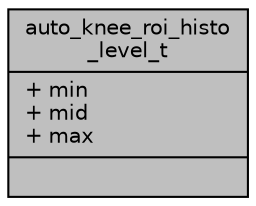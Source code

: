 digraph "auto_knee_roi_histo_level_t"
{
 // INTERACTIVE_SVG=YES
 // LATEX_PDF_SIZE
  bgcolor="transparent";
  edge [fontname="Helvetica",fontsize="10",labelfontname="Helvetica",labelfontsize="10"];
  node [fontname="Helvetica",fontsize="10",shape=record];
  Node1 [label="{auto_knee_roi_histo\l_level_t\n|+ min\l+ mid\l+ max\l|}",height=0.2,width=0.4,color="black", fillcolor="grey75", style="filled", fontcolor="black",tooltip=" "];
}
